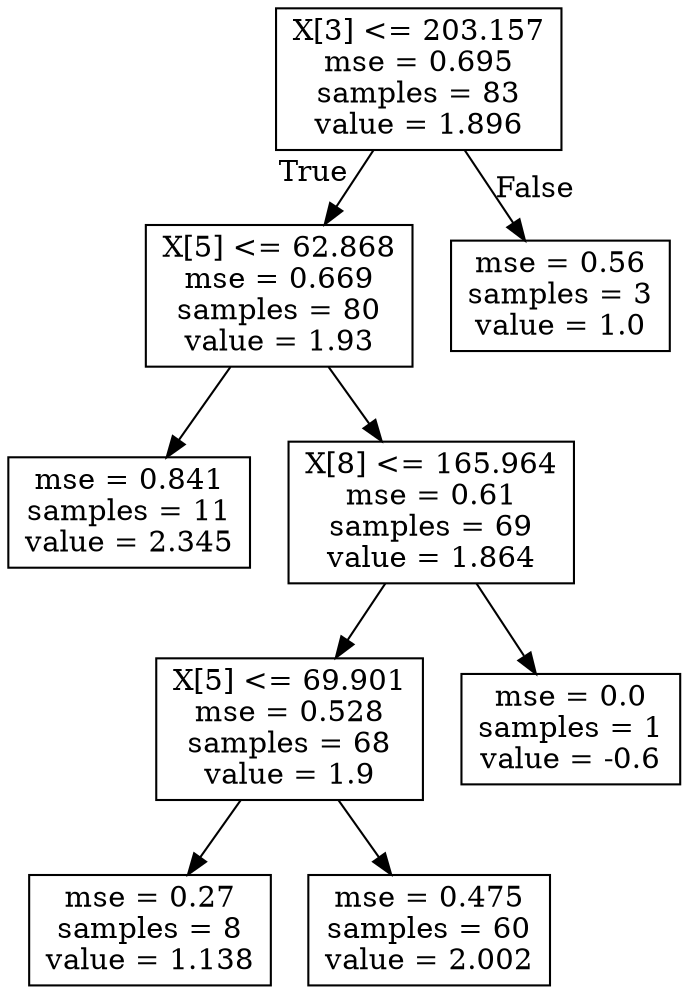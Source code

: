 digraph Tree {
node [shape=box] ;
0 [label="X[3] <= 203.157\nmse = 0.695\nsamples = 83\nvalue = 1.896"] ;
1 [label="X[5] <= 62.868\nmse = 0.669\nsamples = 80\nvalue = 1.93"] ;
0 -> 1 [labeldistance=2.5, labelangle=45, headlabel="True"] ;
3 [label="mse = 0.841\nsamples = 11\nvalue = 2.345"] ;
1 -> 3 ;
4 [label="X[8] <= 165.964\nmse = 0.61\nsamples = 69\nvalue = 1.864"] ;
1 -> 4 ;
5 [label="X[5] <= 69.901\nmse = 0.528\nsamples = 68\nvalue = 1.9"] ;
4 -> 5 ;
7 [label="mse = 0.27\nsamples = 8\nvalue = 1.138"] ;
5 -> 7 ;
8 [label="mse = 0.475\nsamples = 60\nvalue = 2.002"] ;
5 -> 8 ;
6 [label="mse = 0.0\nsamples = 1\nvalue = -0.6"] ;
4 -> 6 ;
2 [label="mse = 0.56\nsamples = 3\nvalue = 1.0"] ;
0 -> 2 [labeldistance=2.5, labelangle=-45, headlabel="False"] ;
}